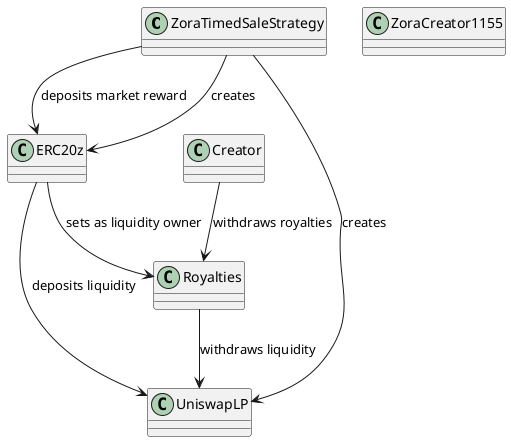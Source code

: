 
@startuml
class ZoraTimedSaleStrategy {
}

class ERC20z {
}

class Royalties {
}

class ZoraCreator1155 {
}

class UniswapLP {

}

class Creator {
}

ZoraTimedSaleStrategy --> ERC20z: creates
ZoraTimedSaleStrategy --> ERC20z: deposits market reward

ZoraTimedSaleStrategy --> UniswapLP: creates

ERC20z --> UniswapLP: deposits liquidity

ERC20z --> Royalties: sets as liquidity owner

Royalties --> UniswapLP: withdraws liquidity

Creator --> Royalties: withdraws royalties





@enduml